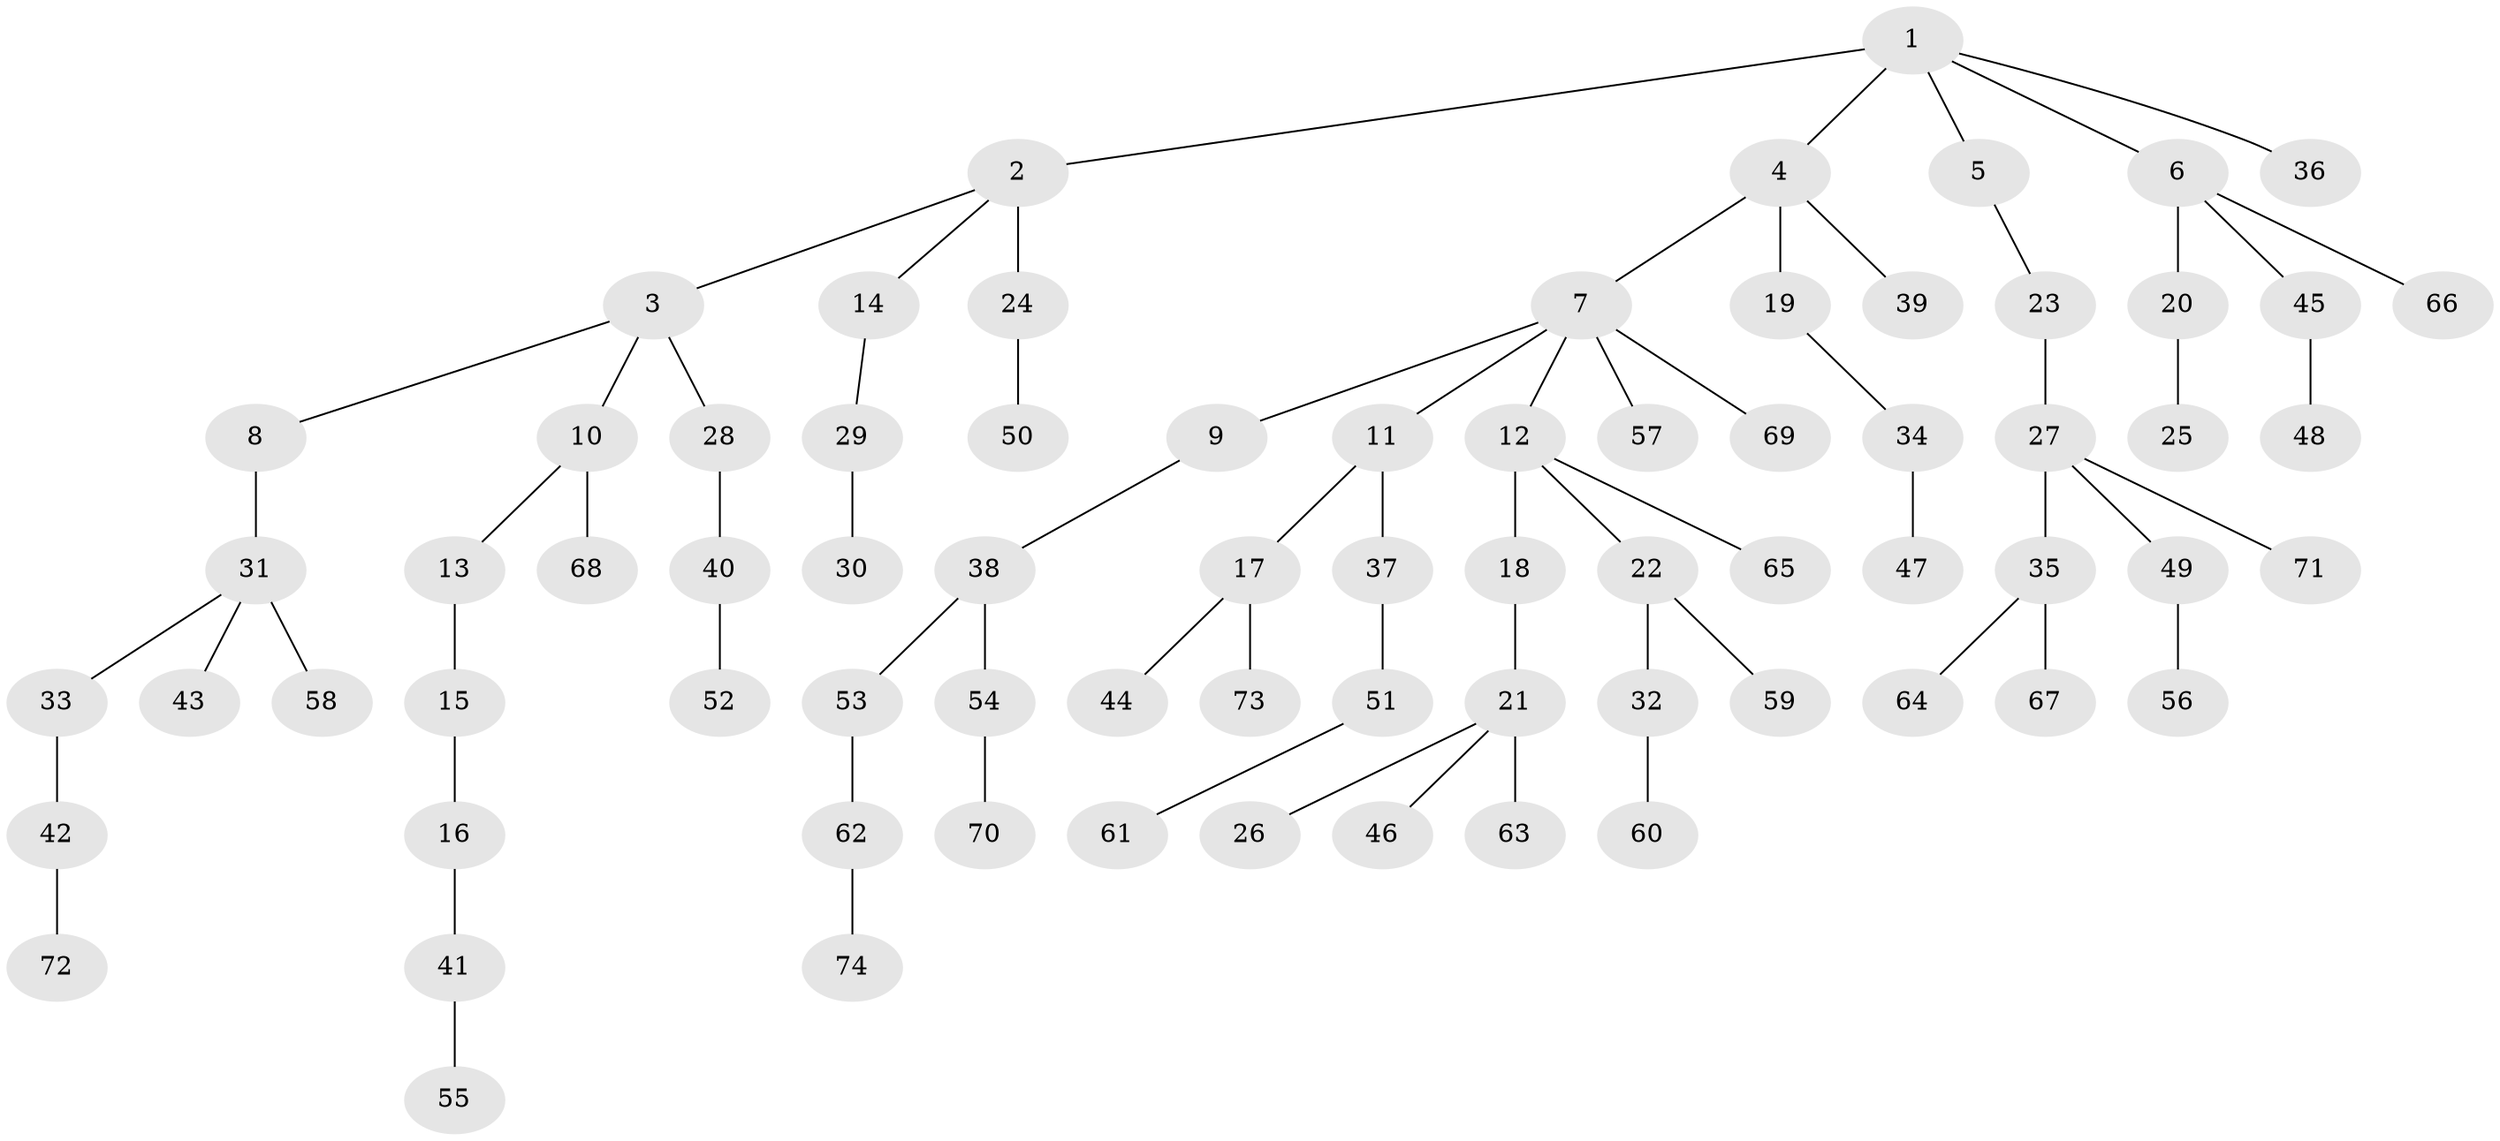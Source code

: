// original degree distribution, {4: 0.09655172413793103, 6: 0.027586206896551724, 5: 0.020689655172413793, 3: 0.10344827586206896, 7: 0.006896551724137931, 2: 0.22758620689655173, 1: 0.5172413793103449}
// Generated by graph-tools (version 1.1) at 2025/51/03/04/25 22:51:59]
// undirected, 74 vertices, 73 edges
graph export_dot {
  node [color=gray90,style=filled];
  1;
  2;
  3;
  4;
  5;
  6;
  7;
  8;
  9;
  10;
  11;
  12;
  13;
  14;
  15;
  16;
  17;
  18;
  19;
  20;
  21;
  22;
  23;
  24;
  25;
  26;
  27;
  28;
  29;
  30;
  31;
  32;
  33;
  34;
  35;
  36;
  37;
  38;
  39;
  40;
  41;
  42;
  43;
  44;
  45;
  46;
  47;
  48;
  49;
  50;
  51;
  52;
  53;
  54;
  55;
  56;
  57;
  58;
  59;
  60;
  61;
  62;
  63;
  64;
  65;
  66;
  67;
  68;
  69;
  70;
  71;
  72;
  73;
  74;
  1 -- 2 [weight=2.0];
  1 -- 4 [weight=1.0];
  1 -- 5 [weight=1.0];
  1 -- 6 [weight=1.0];
  1 -- 36 [weight=1.0];
  2 -- 3 [weight=1.0];
  2 -- 14 [weight=1.0];
  2 -- 24 [weight=1.0];
  3 -- 8 [weight=1.0];
  3 -- 10 [weight=1.0];
  3 -- 28 [weight=1.0];
  4 -- 7 [weight=1.0];
  4 -- 19 [weight=2.0];
  4 -- 39 [weight=1.0];
  5 -- 23 [weight=1.0];
  6 -- 20 [weight=1.0];
  6 -- 45 [weight=1.0];
  6 -- 66 [weight=1.0];
  7 -- 9 [weight=1.0];
  7 -- 11 [weight=1.0];
  7 -- 12 [weight=1.0];
  7 -- 57 [weight=1.0];
  7 -- 69 [weight=1.0];
  8 -- 31 [weight=2.0];
  9 -- 38 [weight=1.0];
  10 -- 13 [weight=1.0];
  10 -- 68 [weight=1.0];
  11 -- 17 [weight=1.0];
  11 -- 37 [weight=1.0];
  12 -- 18 [weight=2.0];
  12 -- 22 [weight=1.0];
  12 -- 65 [weight=1.0];
  13 -- 15 [weight=2.0];
  14 -- 29 [weight=1.0];
  15 -- 16 [weight=1.0];
  16 -- 41 [weight=1.0];
  17 -- 44 [weight=1.0];
  17 -- 73 [weight=1.0];
  18 -- 21 [weight=1.0];
  19 -- 34 [weight=1.0];
  20 -- 25 [weight=1.0];
  21 -- 26 [weight=1.0];
  21 -- 46 [weight=1.0];
  21 -- 63 [weight=3.0];
  22 -- 32 [weight=1.0];
  22 -- 59 [weight=1.0];
  23 -- 27 [weight=2.0];
  24 -- 50 [weight=1.0];
  27 -- 35 [weight=1.0];
  27 -- 49 [weight=1.0];
  27 -- 71 [weight=1.0];
  28 -- 40 [weight=1.0];
  29 -- 30 [weight=3.0];
  31 -- 33 [weight=1.0];
  31 -- 43 [weight=1.0];
  31 -- 58 [weight=1.0];
  32 -- 60 [weight=1.0];
  33 -- 42 [weight=2.0];
  34 -- 47 [weight=4.0];
  35 -- 64 [weight=1.0];
  35 -- 67 [weight=1.0];
  37 -- 51 [weight=1.0];
  38 -- 53 [weight=2.0];
  38 -- 54 [weight=1.0];
  40 -- 52 [weight=1.0];
  41 -- 55 [weight=1.0];
  42 -- 72 [weight=1.0];
  45 -- 48 [weight=1.0];
  49 -- 56 [weight=2.0];
  51 -- 61 [weight=1.0];
  53 -- 62 [weight=1.0];
  54 -- 70 [weight=2.0];
  62 -- 74 [weight=1.0];
}
